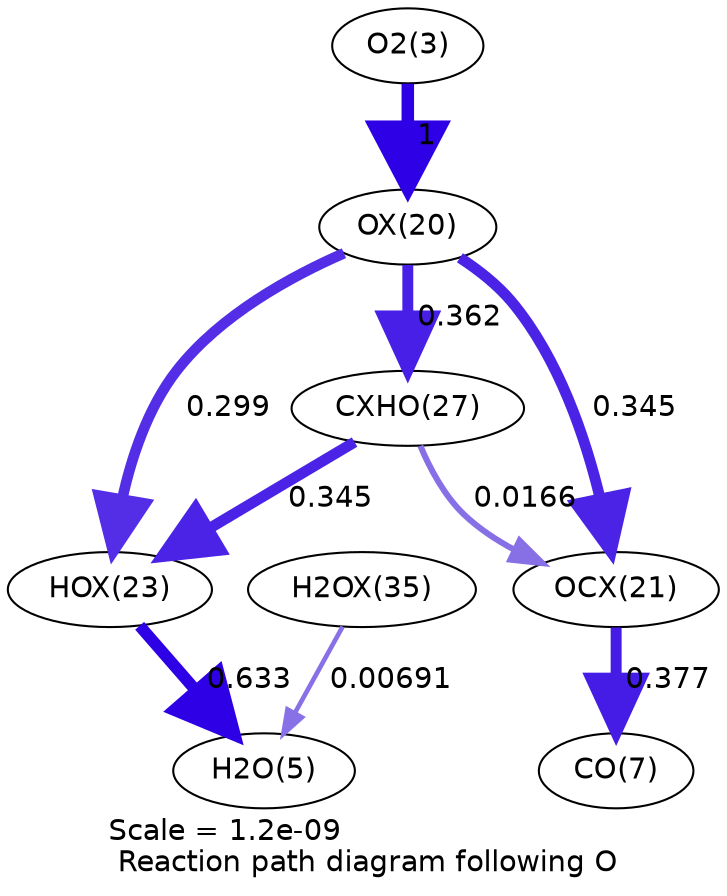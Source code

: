 digraph reaction_paths {
center=1;
s5 -> s23[fontname="Helvetica", penwidth=6, arrowsize=3, color="0.7, 1.5, 0.9"
, label=" 1"];
s23 -> s26[fontname="Helvetica", penwidth=5.09, arrowsize=2.54, color="0.7, 0.799, 0.9"
, label=" 0.299"];
s23 -> s29[fontname="Helvetica", penwidth=5.23, arrowsize=2.62, color="0.7, 0.862, 0.9"
, label=" 0.362"];
s23 -> s24[fontname="Helvetica", penwidth=5.2, arrowsize=2.6, color="0.7, 0.845, 0.9"
, label=" 0.345"];
s26 -> s7[fontname="Helvetica", penwidth=5.66, arrowsize=2.83, color="0.7, 1.13, 0.9"
, label=" 0.633"];
s29 -> s26[fontname="Helvetica", penwidth=5.2, arrowsize=2.6, color="0.7, 0.845, 0.9"
, label=" 0.345"];
s32 -> s7[fontname="Helvetica", penwidth=2.24, arrowsize=1.12, color="0.7, 0.507, 0.9"
, label=" 0.00691"];
s29 -> s24[fontname="Helvetica", penwidth=2.91, arrowsize=1.45, color="0.7, 0.517, 0.9"
, label=" 0.0166"];
s24 -> s9[fontname="Helvetica", penwidth=5.26, arrowsize=2.63, color="0.7, 0.877, 0.9"
, label=" 0.377"];
s5 [ fontname="Helvetica", label="O2(3)"];
s7 [ fontname="Helvetica", label="H2O(5)"];
s9 [ fontname="Helvetica", label="CO(7)"];
s23 [ fontname="Helvetica", label="OX(20)"];
s24 [ fontname="Helvetica", label="OCX(21)"];
s26 [ fontname="Helvetica", label="HOX(23)"];
s29 [ fontname="Helvetica", label="CXHO(27)"];
s32 [ fontname="Helvetica", label="H2OX(35)"];
 label = "Scale = 1.2e-09\l Reaction path diagram following O";
 fontname = "Helvetica";
}
